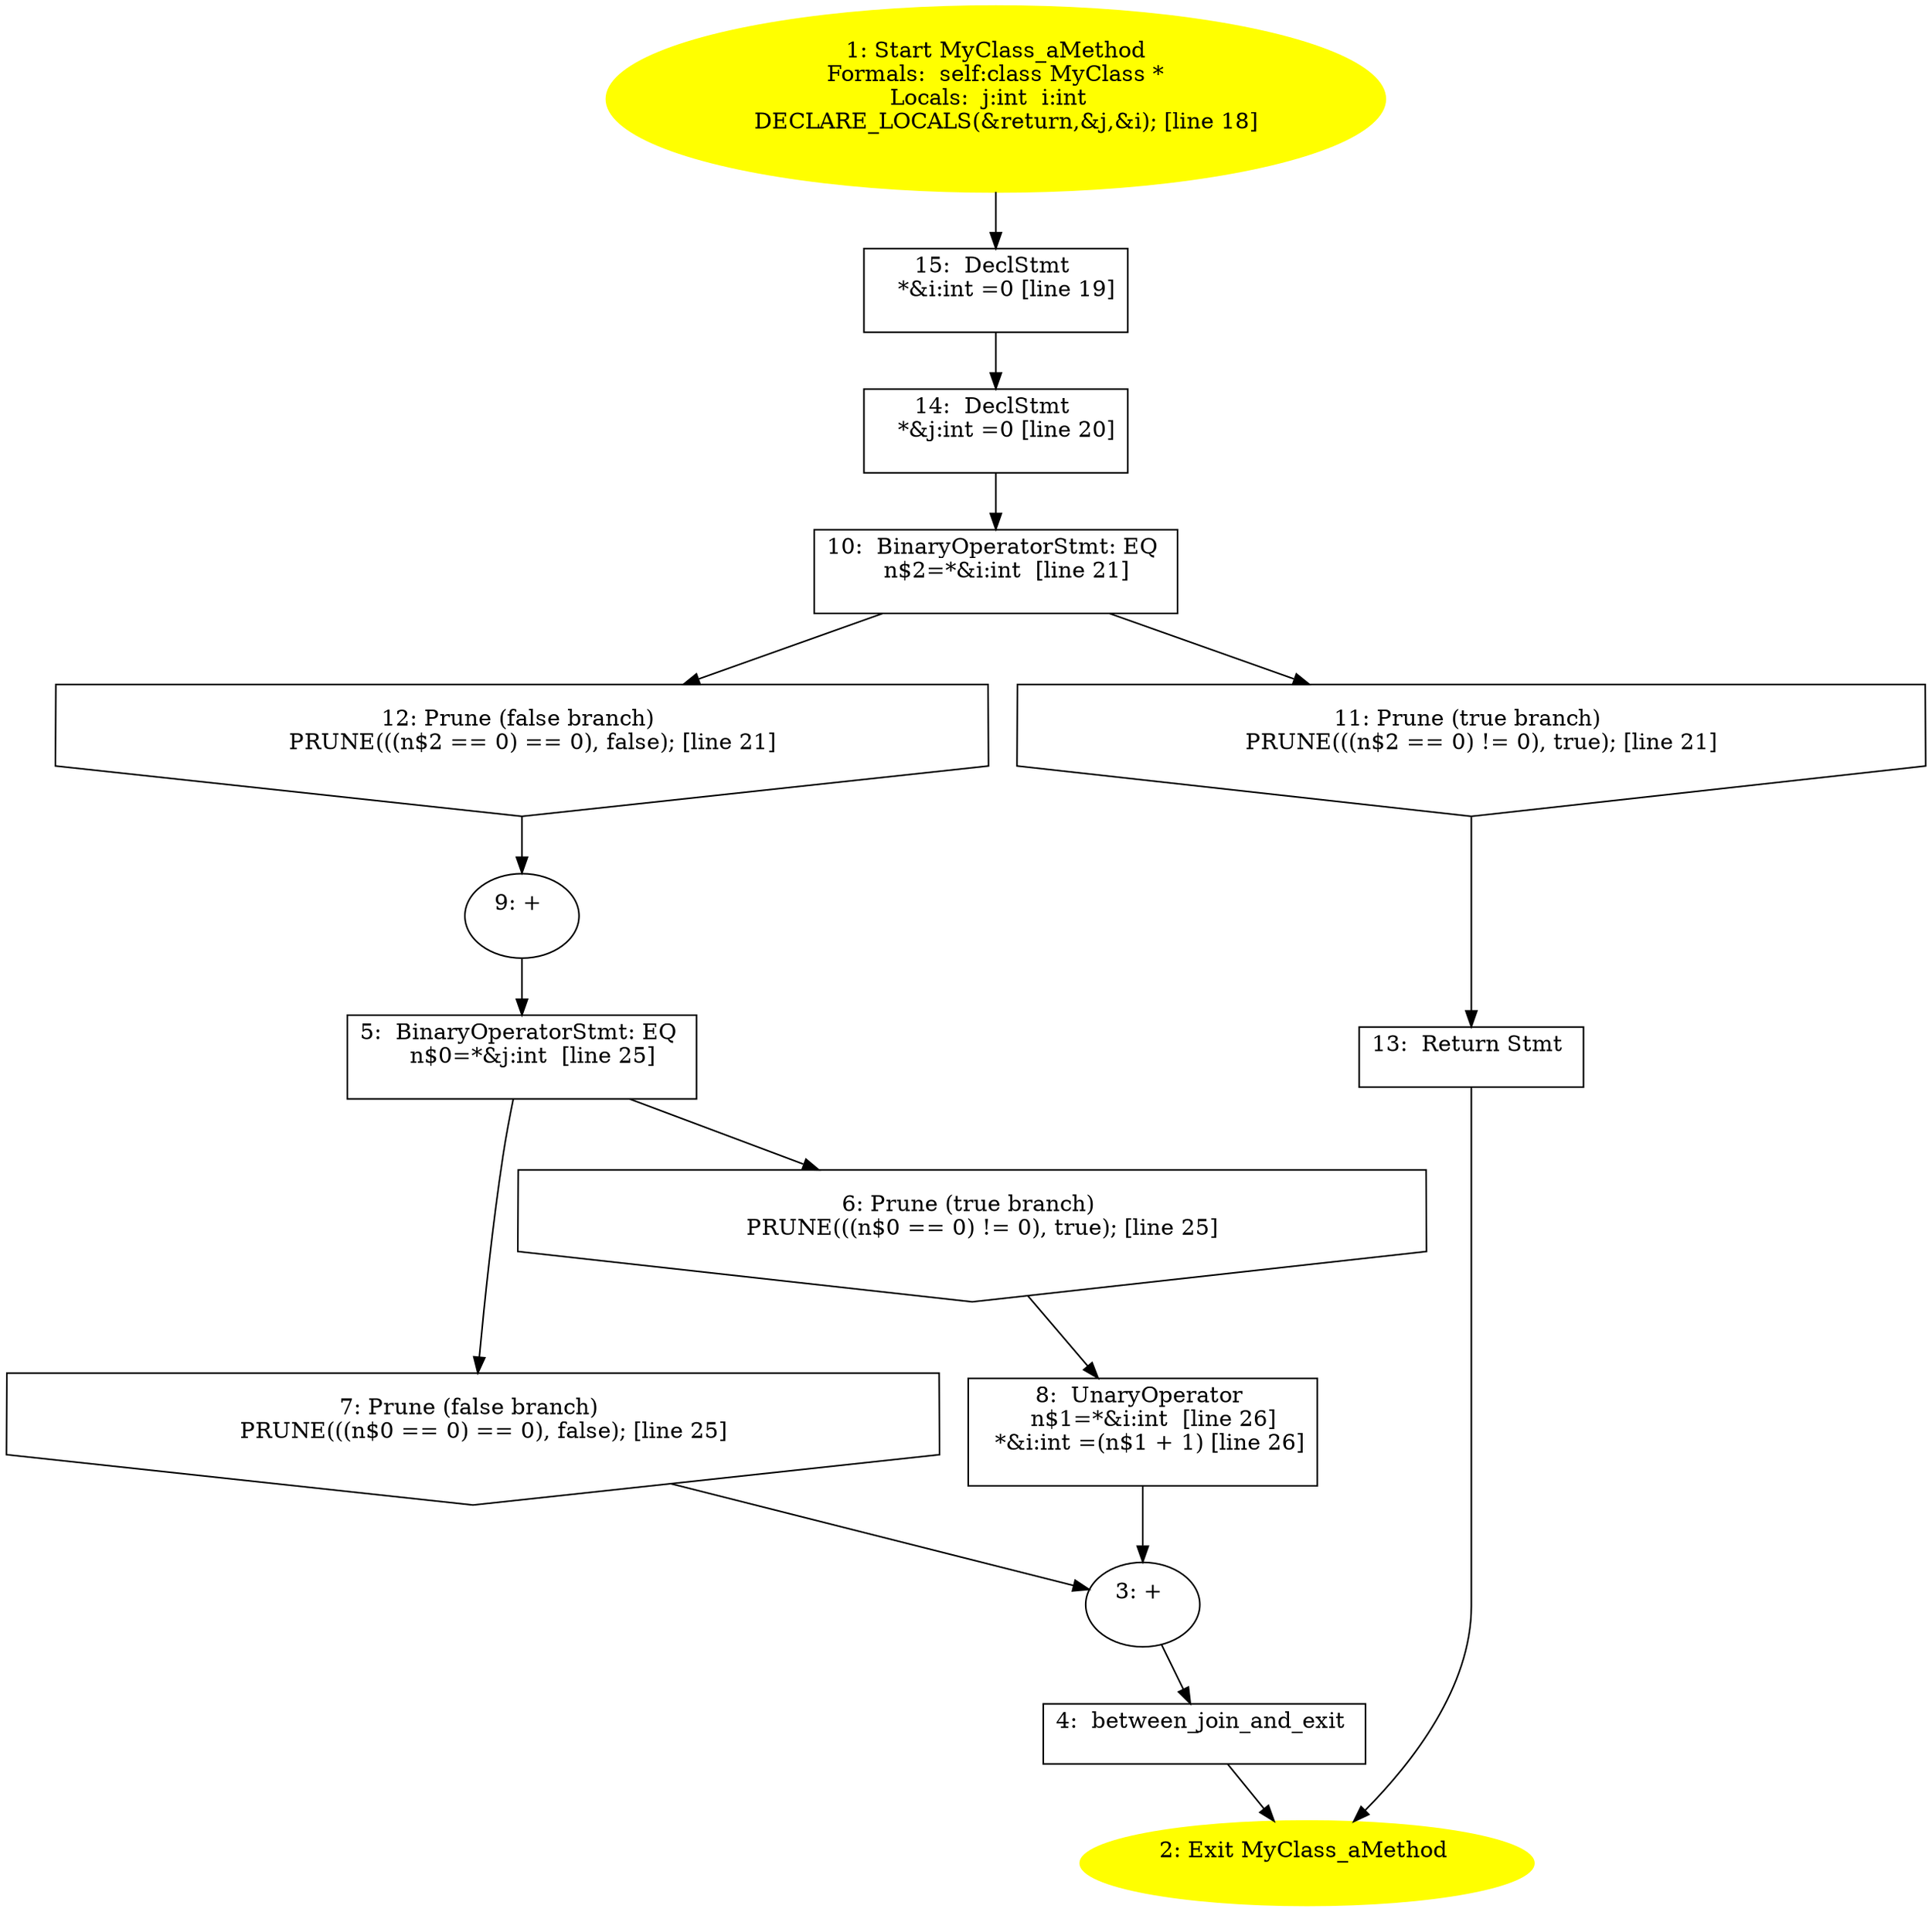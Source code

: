 /* @generated */
digraph iCFG {
"MyClass_aMethodinstance.86f997a41acdd391dfc8b38414875e59_15" [label="15:  DeclStmt \n   *&i:int =0 [line 19]\n " shape="box"]
	

	 "MyClass_aMethodinstance.86f997a41acdd391dfc8b38414875e59_15" -> "MyClass_aMethodinstance.86f997a41acdd391dfc8b38414875e59_14" ;
"MyClass_aMethodinstance.86f997a41acdd391dfc8b38414875e59_14" [label="14:  DeclStmt \n   *&j:int =0 [line 20]\n " shape="box"]
	

	 "MyClass_aMethodinstance.86f997a41acdd391dfc8b38414875e59_14" -> "MyClass_aMethodinstance.86f997a41acdd391dfc8b38414875e59_10" ;
"MyClass_aMethodinstance.86f997a41acdd391dfc8b38414875e59_13" [label="13:  Return Stmt \n  " shape="box"]
	

	 "MyClass_aMethodinstance.86f997a41acdd391dfc8b38414875e59_13" -> "MyClass_aMethodinstance.86f997a41acdd391dfc8b38414875e59_2" ;
"MyClass_aMethodinstance.86f997a41acdd391dfc8b38414875e59_12" [label="12: Prune (false branch) \n   PRUNE(((n$2 == 0) == 0), false); [line 21]\n " shape="invhouse"]
	

	 "MyClass_aMethodinstance.86f997a41acdd391dfc8b38414875e59_12" -> "MyClass_aMethodinstance.86f997a41acdd391dfc8b38414875e59_9" ;
"MyClass_aMethodinstance.86f997a41acdd391dfc8b38414875e59_11" [label="11: Prune (true branch) \n   PRUNE(((n$2 == 0) != 0), true); [line 21]\n " shape="invhouse"]
	

	 "MyClass_aMethodinstance.86f997a41acdd391dfc8b38414875e59_11" -> "MyClass_aMethodinstance.86f997a41acdd391dfc8b38414875e59_13" ;
"MyClass_aMethodinstance.86f997a41acdd391dfc8b38414875e59_10" [label="10:  BinaryOperatorStmt: EQ \n   n$2=*&i:int  [line 21]\n " shape="box"]
	

	 "MyClass_aMethodinstance.86f997a41acdd391dfc8b38414875e59_10" -> "MyClass_aMethodinstance.86f997a41acdd391dfc8b38414875e59_11" ;
	 "MyClass_aMethodinstance.86f997a41acdd391dfc8b38414875e59_10" -> "MyClass_aMethodinstance.86f997a41acdd391dfc8b38414875e59_12" ;
"MyClass_aMethodinstance.86f997a41acdd391dfc8b38414875e59_9" [label="9: + \n  " ]
	

	 "MyClass_aMethodinstance.86f997a41acdd391dfc8b38414875e59_9" -> "MyClass_aMethodinstance.86f997a41acdd391dfc8b38414875e59_5" ;
"MyClass_aMethodinstance.86f997a41acdd391dfc8b38414875e59_8" [label="8:  UnaryOperator \n   n$1=*&i:int  [line 26]\n  *&i:int =(n$1 + 1) [line 26]\n " shape="box"]
	

	 "MyClass_aMethodinstance.86f997a41acdd391dfc8b38414875e59_8" -> "MyClass_aMethodinstance.86f997a41acdd391dfc8b38414875e59_3" ;
"MyClass_aMethodinstance.86f997a41acdd391dfc8b38414875e59_7" [label="7: Prune (false branch) \n   PRUNE(((n$0 == 0) == 0), false); [line 25]\n " shape="invhouse"]
	

	 "MyClass_aMethodinstance.86f997a41acdd391dfc8b38414875e59_7" -> "MyClass_aMethodinstance.86f997a41acdd391dfc8b38414875e59_3" ;
"MyClass_aMethodinstance.86f997a41acdd391dfc8b38414875e59_6" [label="6: Prune (true branch) \n   PRUNE(((n$0 == 0) != 0), true); [line 25]\n " shape="invhouse"]
	

	 "MyClass_aMethodinstance.86f997a41acdd391dfc8b38414875e59_6" -> "MyClass_aMethodinstance.86f997a41acdd391dfc8b38414875e59_8" ;
"MyClass_aMethodinstance.86f997a41acdd391dfc8b38414875e59_5" [label="5:  BinaryOperatorStmt: EQ \n   n$0=*&j:int  [line 25]\n " shape="box"]
	

	 "MyClass_aMethodinstance.86f997a41acdd391dfc8b38414875e59_5" -> "MyClass_aMethodinstance.86f997a41acdd391dfc8b38414875e59_6" ;
	 "MyClass_aMethodinstance.86f997a41acdd391dfc8b38414875e59_5" -> "MyClass_aMethodinstance.86f997a41acdd391dfc8b38414875e59_7" ;
"MyClass_aMethodinstance.86f997a41acdd391dfc8b38414875e59_4" [label="4:  between_join_and_exit \n  " shape="box"]
	

	 "MyClass_aMethodinstance.86f997a41acdd391dfc8b38414875e59_4" -> "MyClass_aMethodinstance.86f997a41acdd391dfc8b38414875e59_2" ;
"MyClass_aMethodinstance.86f997a41acdd391dfc8b38414875e59_3" [label="3: + \n  " ]
	

	 "MyClass_aMethodinstance.86f997a41acdd391dfc8b38414875e59_3" -> "MyClass_aMethodinstance.86f997a41acdd391dfc8b38414875e59_4" ;
"MyClass_aMethodinstance.86f997a41acdd391dfc8b38414875e59_2" [label="2: Exit MyClass_aMethod \n  " color=yellow style=filled]
	

"MyClass_aMethodinstance.86f997a41acdd391dfc8b38414875e59_1" [label="1: Start MyClass_aMethod\nFormals:  self:class MyClass *\nLocals:  j:int  i:int  \n   DECLARE_LOCALS(&return,&j,&i); [line 18]\n " color=yellow style=filled]
	

	 "MyClass_aMethodinstance.86f997a41acdd391dfc8b38414875e59_1" -> "MyClass_aMethodinstance.86f997a41acdd391dfc8b38414875e59_15" ;
}
